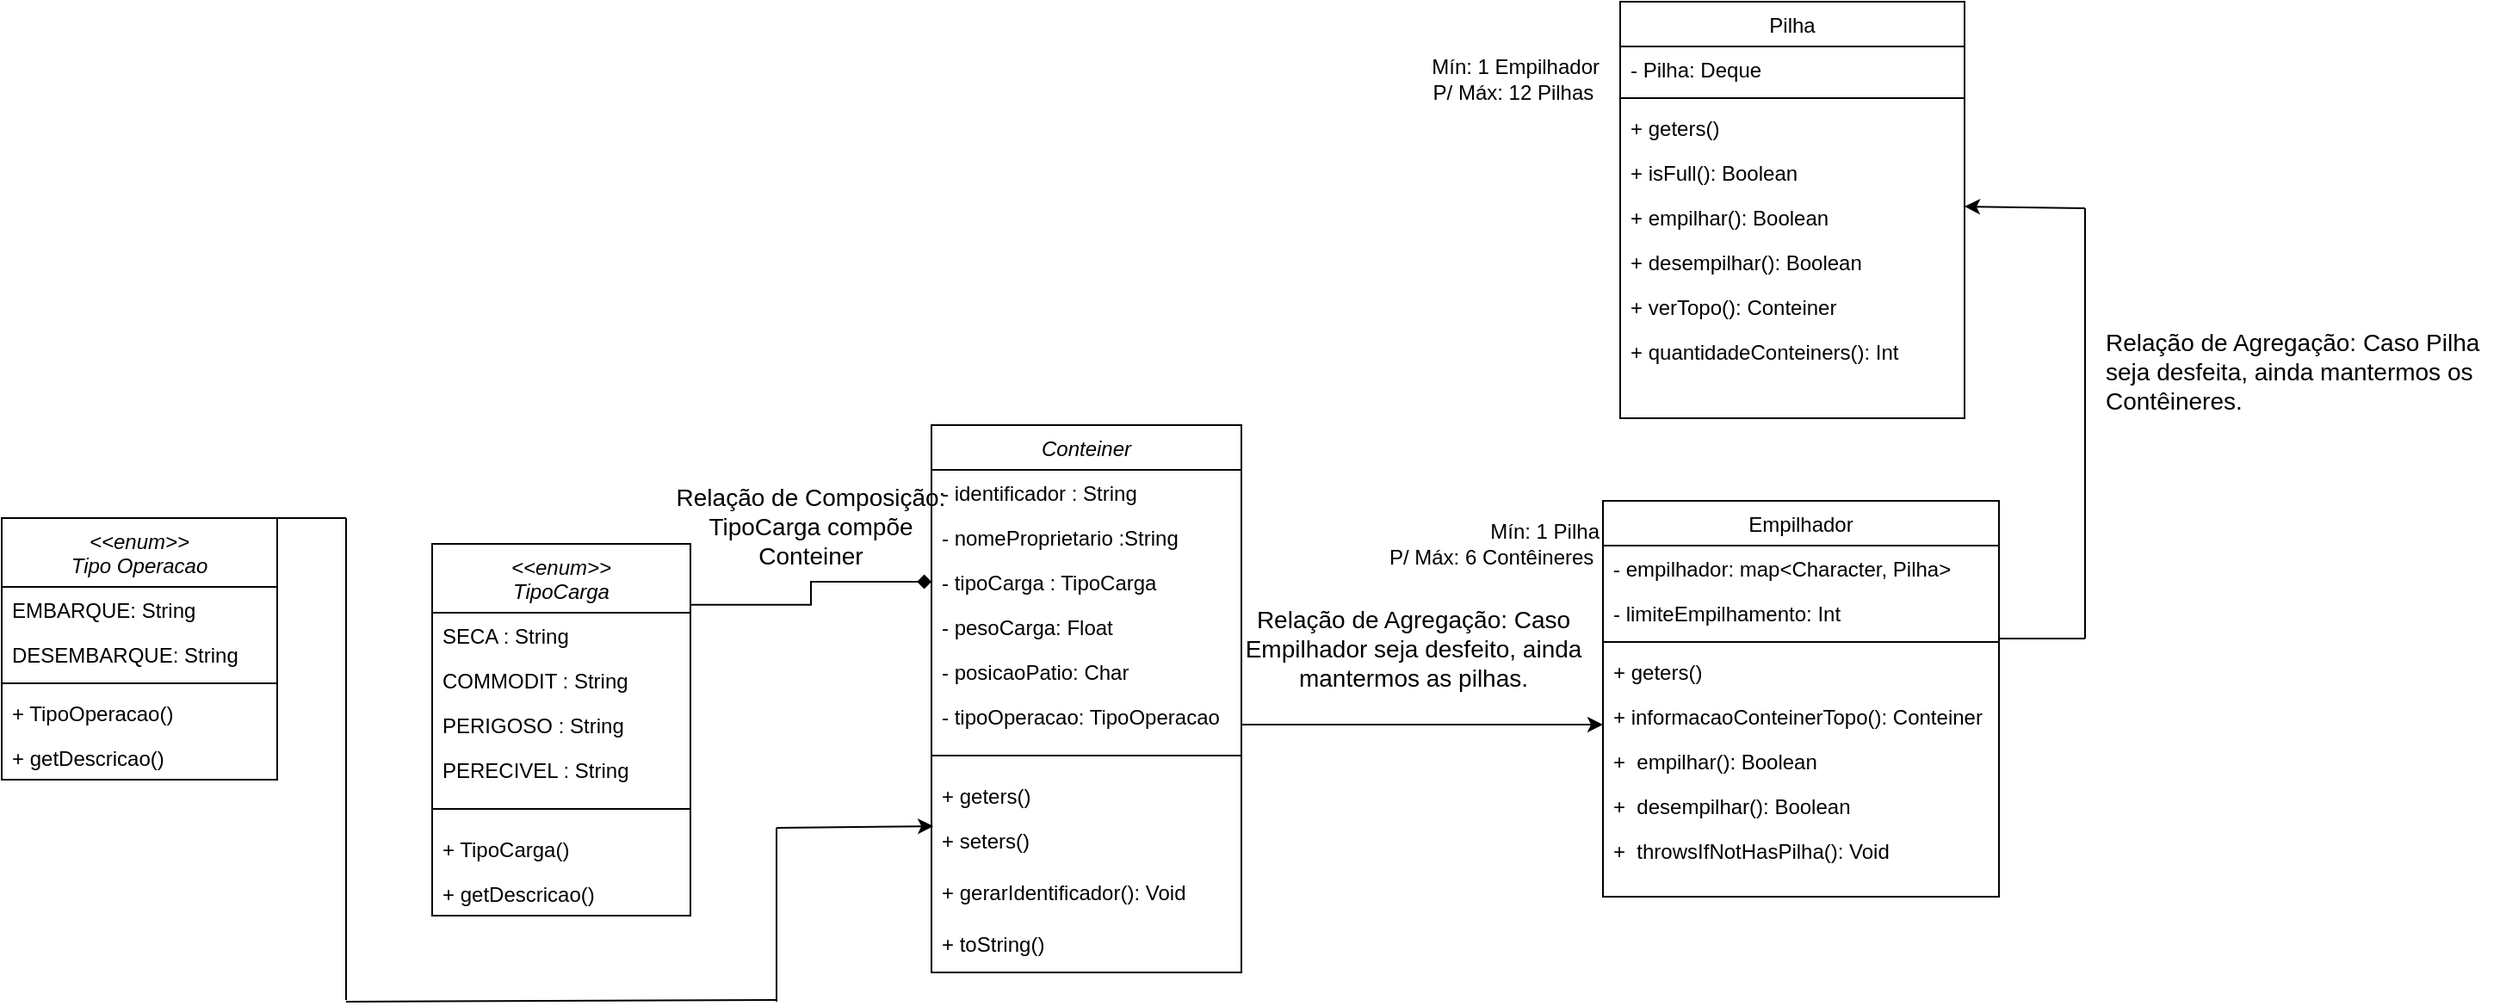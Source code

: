 <mxfile version="20.0.4" type="github"><diagram id="C5RBs43oDa-KdzZeNtuy" name="Page-1"><mxGraphModel dx="2448" dy="802" grid="1" gridSize="10" guides="1" tooltips="1" connect="1" arrows="1" fold="1" page="1" pageScale="1" pageWidth="827" pageHeight="1169" background="#FFFFFF" math="0" shadow="0"><root><mxCell id="WIyWlLk6GJQsqaUBKTNV-0"/><mxCell id="WIyWlLk6GJQsqaUBKTNV-1" parent="WIyWlLk6GJQsqaUBKTNV-0"/><mxCell id="zkfFHV4jXpPFQw0GAbJ--0" value="Conteiner" style="swimlane;fontStyle=2;align=center;verticalAlign=top;childLayout=stackLayout;horizontal=1;startSize=26;horizontalStack=0;resizeParent=1;resizeLast=0;collapsible=1;marginBottom=0;rounded=0;shadow=0;strokeWidth=1;" parent="WIyWlLk6GJQsqaUBKTNV-1" vertex="1"><mxGeometry x="-210" y="406" width="180" height="318" as="geometry"><mxRectangle x="230" y="140" width="160" height="26" as="alternateBounds"/></mxGeometry></mxCell><mxCell id="zkfFHV4jXpPFQw0GAbJ--1" value="- identificador : String" style="text;align=left;verticalAlign=top;spacingLeft=4;spacingRight=4;overflow=hidden;rotatable=0;points=[[0,0.5],[1,0.5]];portConstraint=eastwest;" parent="zkfFHV4jXpPFQw0GAbJ--0" vertex="1"><mxGeometry y="26" width="180" height="26" as="geometry"/></mxCell><mxCell id="zkfFHV4jXpPFQw0GAbJ--2" value="- nomeProprietario :String" style="text;align=left;verticalAlign=top;spacingLeft=4;spacingRight=4;overflow=hidden;rotatable=0;points=[[0,0.5],[1,0.5]];portConstraint=eastwest;rounded=0;shadow=0;html=0;" parent="zkfFHV4jXpPFQw0GAbJ--0" vertex="1"><mxGeometry y="52" width="180" height="26" as="geometry"/></mxCell><mxCell id="zkfFHV4jXpPFQw0GAbJ--3" value="- tipoCarga : TipoCarga" style="text;align=left;verticalAlign=top;spacingLeft=4;spacingRight=4;overflow=hidden;rotatable=0;points=[[0,0.5],[1,0.5]];portConstraint=eastwest;rounded=0;shadow=0;html=0;" parent="zkfFHV4jXpPFQw0GAbJ--0" vertex="1"><mxGeometry y="78" width="180" height="26" as="geometry"/></mxCell><mxCell id="i0sOUqp3WUSe2phS70Vi-0" value="- pesoCarga: Float" style="text;align=left;verticalAlign=top;spacingLeft=4;spacingRight=4;overflow=hidden;rotatable=0;points=[[0,0.5],[1,0.5]];portConstraint=eastwest;rounded=0;shadow=0;html=0;" parent="zkfFHV4jXpPFQw0GAbJ--0" vertex="1"><mxGeometry y="104" width="180" height="26" as="geometry"/></mxCell><mxCell id="i0sOUqp3WUSe2phS70Vi-1" value="- posicaoPatio: Char" style="text;align=left;verticalAlign=top;spacingLeft=4;spacingRight=4;overflow=hidden;rotatable=0;points=[[0,0.5],[1,0.5]];portConstraint=eastwest;rounded=0;shadow=0;html=0;" parent="zkfFHV4jXpPFQw0GAbJ--0" vertex="1"><mxGeometry y="130" width="180" height="26" as="geometry"/></mxCell><mxCell id="bhvo85aUf4nd7p34j00z-14" value="- tipoOperacao: TipoOperacao" style="text;align=left;verticalAlign=top;spacingLeft=4;spacingRight=4;overflow=hidden;rotatable=0;points=[[0,0.5],[1,0.5]];portConstraint=eastwest;rounded=0;shadow=0;html=0;" parent="zkfFHV4jXpPFQw0GAbJ--0" vertex="1"><mxGeometry y="156" width="180" height="26" as="geometry"/></mxCell><mxCell id="i0sOUqp3WUSe2phS70Vi-13" value="" style="line;html=1;strokeWidth=1;align=left;verticalAlign=middle;spacingTop=-1;spacingLeft=3;spacingRight=3;rotatable=0;labelPosition=right;points=[];portConstraint=eastwest;" parent="zkfFHV4jXpPFQw0GAbJ--0" vertex="1"><mxGeometry y="182" width="180" height="20" as="geometry"/></mxCell><mxCell id="i0sOUqp3WUSe2phS70Vi-35" value="+ geters()" style="text;align=left;verticalAlign=top;spacingLeft=4;spacingRight=4;overflow=hidden;rotatable=0;points=[[0,0.5],[1,0.5]];portConstraint=eastwest;rounded=0;shadow=0;html=0;" parent="zkfFHV4jXpPFQw0GAbJ--0" vertex="1"><mxGeometry y="202" width="180" height="26" as="geometry"/></mxCell><mxCell id="i0sOUqp3WUSe2phS70Vi-36" value="+ seters()" style="text;align=left;verticalAlign=top;spacingLeft=4;spacingRight=4;overflow=hidden;rotatable=0;points=[[0,0.5],[1,0.5]];portConstraint=eastwest;rounded=0;shadow=0;html=0;" parent="zkfFHV4jXpPFQw0GAbJ--0" vertex="1"><mxGeometry y="228" width="180" height="30" as="geometry"/></mxCell><mxCell id="bhvo85aUf4nd7p34j00z-12" value="+ gerarIdentificador(): Void" style="text;align=left;verticalAlign=top;spacingLeft=4;spacingRight=4;overflow=hidden;rotatable=0;points=[[0,0.5],[1,0.5]];portConstraint=eastwest;rounded=0;shadow=0;html=0;" parent="zkfFHV4jXpPFQw0GAbJ--0" vertex="1"><mxGeometry y="258" width="180" height="30" as="geometry"/></mxCell><mxCell id="bhvo85aUf4nd7p34j00z-13" value="+ toString()" style="text;align=left;verticalAlign=top;spacingLeft=4;spacingRight=4;overflow=hidden;rotatable=0;points=[[0,0.5],[1,0.5]];portConstraint=eastwest;rounded=0;shadow=0;html=0;" parent="zkfFHV4jXpPFQw0GAbJ--0" vertex="1"><mxGeometry y="288" width="180" height="30" as="geometry"/></mxCell><mxCell id="i0sOUqp3WUSe2phS70Vi-3" value="Empilhador" style="swimlane;fontStyle=0;align=center;verticalAlign=top;childLayout=stackLayout;horizontal=1;startSize=26;horizontalStack=0;resizeParent=1;resizeLast=0;collapsible=1;marginBottom=0;rounded=0;shadow=0;strokeWidth=1;" parent="WIyWlLk6GJQsqaUBKTNV-1" vertex="1"><mxGeometry x="180" y="450" width="230" height="230" as="geometry"><mxRectangle x="550" y="140" width="160" height="26" as="alternateBounds"/></mxGeometry></mxCell><mxCell id="i0sOUqp3WUSe2phS70Vi-4" value="- empilhador: map&lt;Character, Pilha&gt;" style="text;align=left;verticalAlign=top;spacingLeft=4;spacingRight=4;overflow=hidden;rotatable=0;points=[[0,0.5],[1,0.5]];portConstraint=eastwest;" parent="i0sOUqp3WUSe2phS70Vi-3" vertex="1"><mxGeometry y="26" width="230" height="26" as="geometry"/></mxCell><mxCell id="bhvo85aUf4nd7p34j00z-24" value="- limiteEmpilhamento: Int" style="text;align=left;verticalAlign=top;spacingLeft=4;spacingRight=4;overflow=hidden;rotatable=0;points=[[0,0.5],[1,0.5]];portConstraint=eastwest;" parent="i0sOUqp3WUSe2phS70Vi-3" vertex="1"><mxGeometry y="52" width="230" height="26" as="geometry"/></mxCell><mxCell id="i0sOUqp3WUSe2phS70Vi-9" value="" style="line;html=1;strokeWidth=1;align=left;verticalAlign=middle;spacingTop=-1;spacingLeft=3;spacingRight=3;rotatable=0;labelPosition=right;points=[];portConstraint=eastwest;" parent="i0sOUqp3WUSe2phS70Vi-3" vertex="1"><mxGeometry y="78" width="230" height="8" as="geometry"/></mxCell><mxCell id="bhvo85aUf4nd7p34j00z-31" value="+ geters()" style="text;align=left;verticalAlign=top;spacingLeft=4;spacingRight=4;overflow=hidden;rotatable=0;points=[[0,0.5],[1,0.5]];portConstraint=eastwest;" parent="i0sOUqp3WUSe2phS70Vi-3" vertex="1"><mxGeometry y="86" width="230" height="26" as="geometry"/></mxCell><mxCell id="bhvo85aUf4nd7p34j00z-25" value="+ informacaoConteinerTopo(): Conteiner" style="text;align=left;verticalAlign=top;spacingLeft=4;spacingRight=4;overflow=hidden;rotatable=0;points=[[0,0.5],[1,0.5]];portConstraint=eastwest;" parent="i0sOUqp3WUSe2phS70Vi-3" vertex="1"><mxGeometry y="112" width="230" height="26" as="geometry"/></mxCell><mxCell id="bhvo85aUf4nd7p34j00z-26" value="+  empilhar(): Boolean" style="text;align=left;verticalAlign=top;spacingLeft=4;spacingRight=4;overflow=hidden;rotatable=0;points=[[0,0.5],[1,0.5]];portConstraint=eastwest;" parent="i0sOUqp3WUSe2phS70Vi-3" vertex="1"><mxGeometry y="138" width="230" height="26" as="geometry"/></mxCell><mxCell id="bhvo85aUf4nd7p34j00z-27" value="+  desempilhar(): Boolean" style="text;align=left;verticalAlign=top;spacingLeft=4;spacingRight=4;overflow=hidden;rotatable=0;points=[[0,0.5],[1,0.5]];portConstraint=eastwest;" parent="i0sOUqp3WUSe2phS70Vi-3" vertex="1"><mxGeometry y="164" width="230" height="26" as="geometry"/></mxCell><mxCell id="bhvo85aUf4nd7p34j00z-30" value="+  throwsIfNotHasPilha(): Void" style="text;align=left;verticalAlign=top;spacingLeft=4;spacingRight=4;overflow=hidden;rotatable=0;points=[[0,0.5],[1,0.5]];portConstraint=eastwest;" parent="i0sOUqp3WUSe2phS70Vi-3" vertex="1"><mxGeometry y="190" width="230" height="26" as="geometry"/></mxCell><mxCell id="RrE5pvuTBS20R9BvKxX_-16" style="edgeStyle=orthogonalEdgeStyle;rounded=0;orthogonalLoop=1;jettySize=auto;html=1;exitX=1;exitY=0.164;exitDx=0;exitDy=0;entryX=0;entryY=0.5;entryDx=0;entryDy=0;endArrow=diamond;endFill=1;exitPerimeter=0;" parent="WIyWlLk6GJQsqaUBKTNV-1" source="i0sOUqp3WUSe2phS70Vi-19" target="zkfFHV4jXpPFQw0GAbJ--3" edge="1"><mxGeometry relative="1" as="geometry"/></mxCell><mxCell id="i0sOUqp3WUSe2phS70Vi-19" value="&lt;&lt;enum&gt;&gt;&#10;TipoCarga" style="swimlane;fontStyle=2;align=center;verticalAlign=top;childLayout=stackLayout;horizontal=1;startSize=40;horizontalStack=0;resizeParent=1;resizeLast=0;collapsible=1;marginBottom=0;rounded=0;shadow=0;strokeWidth=1;" parent="WIyWlLk6GJQsqaUBKTNV-1" vertex="1"><mxGeometry x="-500" y="475" width="150" height="216" as="geometry"><mxRectangle x="230" y="140" width="160" height="26" as="alternateBounds"/></mxGeometry></mxCell><mxCell id="i0sOUqp3WUSe2phS70Vi-20" value="SECA : String" style="text;align=left;verticalAlign=top;spacingLeft=4;spacingRight=4;overflow=hidden;rotatable=0;points=[[0,0.5],[1,0.5]];portConstraint=eastwest;" parent="i0sOUqp3WUSe2phS70Vi-19" vertex="1"><mxGeometry y="40" width="150" height="26" as="geometry"/></mxCell><mxCell id="i0sOUqp3WUSe2phS70Vi-29" value="COMMODIT : String" style="text;align=left;verticalAlign=top;spacingLeft=4;spacingRight=4;overflow=hidden;rotatable=0;points=[[0,0.5],[1,0.5]];portConstraint=eastwest;" parent="i0sOUqp3WUSe2phS70Vi-19" vertex="1"><mxGeometry y="66" width="150" height="26" as="geometry"/></mxCell><mxCell id="i0sOUqp3WUSe2phS70Vi-31" value="PERIGOSO : String" style="text;align=left;verticalAlign=top;spacingLeft=4;spacingRight=4;overflow=hidden;rotatable=0;points=[[0,0.5],[1,0.5]];portConstraint=eastwest;" parent="i0sOUqp3WUSe2phS70Vi-19" vertex="1"><mxGeometry y="92" width="150" height="26" as="geometry"/></mxCell><mxCell id="i0sOUqp3WUSe2phS70Vi-32" value="PERECIVEL : String" style="text;align=left;verticalAlign=top;spacingLeft=4;spacingRight=4;overflow=hidden;rotatable=0;points=[[0,0.5],[1,0.5]];portConstraint=eastwest;" parent="i0sOUqp3WUSe2phS70Vi-19" vertex="1"><mxGeometry y="118" width="150" height="26" as="geometry"/></mxCell><mxCell id="bhvo85aUf4nd7p34j00z-15" value="" style="line;html=1;strokeWidth=1;align=left;verticalAlign=middle;spacingTop=-1;spacingLeft=3;spacingRight=3;rotatable=0;labelPosition=right;points=[];portConstraint=eastwest;" parent="i0sOUqp3WUSe2phS70Vi-19" vertex="1"><mxGeometry y="144" width="150" height="20" as="geometry"/></mxCell><mxCell id="bhvo85aUf4nd7p34j00z-16" value="+ TipoCarga()" style="text;align=left;verticalAlign=top;spacingLeft=4;spacingRight=4;overflow=hidden;rotatable=0;points=[[0,0.5],[1,0.5]];portConstraint=eastwest;" parent="i0sOUqp3WUSe2phS70Vi-19" vertex="1"><mxGeometry y="164" width="150" height="26" as="geometry"/></mxCell><mxCell id="bhvo85aUf4nd7p34j00z-17" value="+ getDescricao()" style="text;align=left;verticalAlign=top;spacingLeft=4;spacingRight=4;overflow=hidden;rotatable=0;points=[[0,0.5],[1,0.5]];portConstraint=eastwest;" parent="i0sOUqp3WUSe2phS70Vi-19" vertex="1"><mxGeometry y="190" width="150" height="26" as="geometry"/></mxCell><mxCell id="i0sOUqp3WUSe2phS70Vi-37" value="Pilha" style="swimlane;fontStyle=0;align=center;verticalAlign=top;childLayout=stackLayout;horizontal=1;startSize=26;horizontalStack=0;resizeParent=1;resizeLast=0;collapsible=1;marginBottom=0;rounded=0;shadow=0;strokeWidth=1;" parent="WIyWlLk6GJQsqaUBKTNV-1" vertex="1"><mxGeometry x="190" y="160" width="200" height="242" as="geometry"><mxRectangle x="550" y="140" width="160" height="26" as="alternateBounds"/></mxGeometry></mxCell><mxCell id="i0sOUqp3WUSe2phS70Vi-38" value="- Pilha: Deque" style="text;align=left;verticalAlign=top;spacingLeft=4;spacingRight=4;overflow=hidden;rotatable=0;points=[[0,0.5],[1,0.5]];portConstraint=eastwest;" parent="i0sOUqp3WUSe2phS70Vi-37" vertex="1"><mxGeometry y="26" width="200" height="26" as="geometry"/></mxCell><mxCell id="i0sOUqp3WUSe2phS70Vi-39" value="" style="line;html=1;strokeWidth=1;align=left;verticalAlign=middle;spacingTop=-1;spacingLeft=3;spacingRight=3;rotatable=0;labelPosition=right;points=[];portConstraint=eastwest;" parent="i0sOUqp3WUSe2phS70Vi-37" vertex="1"><mxGeometry y="52" width="200" height="8" as="geometry"/></mxCell><mxCell id="bhvo85aUf4nd7p34j00z-37" value="+ geters()" style="text;align=left;verticalAlign=top;spacingLeft=4;spacingRight=4;overflow=hidden;rotatable=0;points=[[0,0.5],[1,0.5]];portConstraint=eastwest;" parent="i0sOUqp3WUSe2phS70Vi-37" vertex="1"><mxGeometry y="60" width="200" height="26" as="geometry"/></mxCell><mxCell id="i0sOUqp3WUSe2phS70Vi-40" value="+ isFull(): Boolean&#10;" style="text;align=left;verticalAlign=top;spacingLeft=4;spacingRight=4;overflow=hidden;rotatable=0;points=[[0,0.5],[1,0.5]];portConstraint=eastwest;" parent="i0sOUqp3WUSe2phS70Vi-37" vertex="1"><mxGeometry y="86" width="200" height="26" as="geometry"/></mxCell><mxCell id="bhvo85aUf4nd7p34j00z-33" value="+ empilhar(): Boolean" style="text;align=left;verticalAlign=top;spacingLeft=4;spacingRight=4;overflow=hidden;rotatable=0;points=[[0,0.5],[1,0.5]];portConstraint=eastwest;" parent="i0sOUqp3WUSe2phS70Vi-37" vertex="1"><mxGeometry y="112" width="200" height="26" as="geometry"/></mxCell><mxCell id="bhvo85aUf4nd7p34j00z-35" value="+ desempilhar(): Boolean" style="text;align=left;verticalAlign=top;spacingLeft=4;spacingRight=4;overflow=hidden;rotatable=0;points=[[0,0.5],[1,0.5]];portConstraint=eastwest;" parent="i0sOUqp3WUSe2phS70Vi-37" vertex="1"><mxGeometry y="138" width="200" height="26" as="geometry"/></mxCell><mxCell id="bhvo85aUf4nd7p34j00z-34" value="+ verTopo(): Conteiner" style="text;align=left;verticalAlign=top;spacingLeft=4;spacingRight=4;overflow=hidden;rotatable=0;points=[[0,0.5],[1,0.5]];portConstraint=eastwest;" parent="i0sOUqp3WUSe2phS70Vi-37" vertex="1"><mxGeometry y="164" width="200" height="26" as="geometry"/></mxCell><mxCell id="bhvo85aUf4nd7p34j00z-36" value="+ quantidadeConteiners(): Int" style="text;align=left;verticalAlign=top;spacingLeft=4;spacingRight=4;overflow=hidden;rotatable=0;points=[[0,0.5],[1,0.5]];portConstraint=eastwest;" parent="i0sOUqp3WUSe2phS70Vi-37" vertex="1"><mxGeometry y="190" width="200" height="26" as="geometry"/></mxCell><mxCell id="RrE5pvuTBS20R9BvKxX_-6" value="Relação de Agregação: Caso Empilhador seja desfeito, ainda mantermos as pilhas." style="text;html=1;strokeColor=none;fillColor=none;align=center;verticalAlign=middle;whiteSpace=wrap;rounded=0;fontSize=14;" parent="WIyWlLk6GJQsqaUBKTNV-1" vertex="1"><mxGeometry x="-30" y="521" width="200" height="30" as="geometry"/></mxCell><mxCell id="RrE5pvuTBS20R9BvKxX_-10" value="Mín: 1 Pilha&lt;br&gt;P/ Máx: 6 Contêineres&amp;nbsp;" style="text;html=1;strokeColor=none;fillColor=none;align=right;verticalAlign=middle;whiteSpace=wrap;rounded=0;" parent="WIyWlLk6GJQsqaUBKTNV-1" vertex="1"><mxGeometry x="40" y="460" width="140" height="30" as="geometry"/></mxCell><mxCell id="RrE5pvuTBS20R9BvKxX_-13" value="Mín: 1 Empilhador&lt;br&gt;P/ Máx: 12 Pilhas&amp;nbsp;" style="text;html=1;strokeColor=none;fillColor=none;align=right;verticalAlign=middle;whiteSpace=wrap;rounded=0;" parent="WIyWlLk6GJQsqaUBKTNV-1" vertex="1"><mxGeometry x="40" y="190" width="140" height="30" as="geometry"/></mxCell><mxCell id="RrE5pvuTBS20R9BvKxX_-14" value="Relação de Agregação: Caso Pilha seja desfeita, ainda mantermos os Contêineres." style="text;html=1;strokeColor=none;fillColor=none;align=left;verticalAlign=middle;whiteSpace=wrap;rounded=0;fontSize=14;" parent="WIyWlLk6GJQsqaUBKTNV-1" vertex="1"><mxGeometry x="470" y="360" width="230" height="30" as="geometry"/></mxCell><mxCell id="RrE5pvuTBS20R9BvKxX_-17" value="Relação de Composição: TipoCarga compõe Conteiner" style="text;html=1;strokeColor=none;fillColor=none;align=center;verticalAlign=middle;whiteSpace=wrap;rounded=0;fontSize=14;" parent="WIyWlLk6GJQsqaUBKTNV-1" vertex="1"><mxGeometry x="-370" y="455" width="180" height="20" as="geometry"/></mxCell><mxCell id="bhvo85aUf4nd7p34j00z-1" value="&lt;&lt;enum&gt;&gt;&#10;Tipo Operacao" style="swimlane;fontStyle=2;align=center;verticalAlign=top;childLayout=stackLayout;horizontal=1;startSize=40;horizontalStack=0;resizeParent=1;resizeLast=0;collapsible=1;marginBottom=0;rounded=0;shadow=0;strokeWidth=1;" parent="WIyWlLk6GJQsqaUBKTNV-1" vertex="1"><mxGeometry x="-750" y="460" width="160" height="152" as="geometry"><mxRectangle x="230" y="140" width="160" height="26" as="alternateBounds"/></mxGeometry></mxCell><mxCell id="bhvo85aUf4nd7p34j00z-2" value="EMBARQUE: String" style="text;align=left;verticalAlign=top;spacingLeft=4;spacingRight=4;overflow=hidden;rotatable=0;points=[[0,0.5],[1,0.5]];portConstraint=eastwest;" parent="bhvo85aUf4nd7p34j00z-1" vertex="1"><mxGeometry y="40" width="160" height="26" as="geometry"/></mxCell><mxCell id="bhvo85aUf4nd7p34j00z-3" value="DESEMBARQUE: String" style="text;align=left;verticalAlign=top;spacingLeft=4;spacingRight=4;overflow=hidden;rotatable=0;points=[[0,0.5],[1,0.5]];portConstraint=eastwest;rounded=0;shadow=0;html=0;" parent="bhvo85aUf4nd7p34j00z-1" vertex="1"><mxGeometry y="66" width="160" height="26" as="geometry"/></mxCell><mxCell id="bhvo85aUf4nd7p34j00z-7" value="" style="line;html=1;strokeWidth=1;align=left;verticalAlign=middle;spacingTop=-1;spacingLeft=3;spacingRight=3;rotatable=0;labelPosition=right;points=[];portConstraint=eastwest;" parent="bhvo85aUf4nd7p34j00z-1" vertex="1"><mxGeometry y="92" width="160" height="8" as="geometry"/></mxCell><mxCell id="bhvo85aUf4nd7p34j00z-8" value="+ TipoOperacao()" style="text;align=left;verticalAlign=top;spacingLeft=4;spacingRight=4;overflow=hidden;rotatable=0;points=[[0,0.5],[1,0.5]];portConstraint=eastwest;rounded=0;shadow=0;html=0;" parent="bhvo85aUf4nd7p34j00z-1" vertex="1"><mxGeometry y="100" width="160" height="26" as="geometry"/></mxCell><mxCell id="bhvo85aUf4nd7p34j00z-9" value="+ getDescricao()" style="text;align=left;verticalAlign=top;spacingLeft=4;spacingRight=4;overflow=hidden;rotatable=0;points=[[0,0.5],[1,0.5]];portConstraint=eastwest;rounded=0;shadow=0;html=0;" parent="bhvo85aUf4nd7p34j00z-1" vertex="1"><mxGeometry y="126" width="160" height="26" as="geometry"/></mxCell><mxCell id="bhvo85aUf4nd7p34j00z-20" value="" style="endArrow=none;html=1;rounded=0;" parent="WIyWlLk6GJQsqaUBKTNV-1" edge="1"><mxGeometry width="50" height="50" relative="1" as="geometry"><mxPoint x="-550" y="740" as="sourcePoint"/><mxPoint x="-550" y="460" as="targetPoint"/><Array as="points"/></mxGeometry></mxCell><mxCell id="bhvo85aUf4nd7p34j00z-22" value="" style="endArrow=none;html=1;rounded=0;" parent="WIyWlLk6GJQsqaUBKTNV-1" edge="1"><mxGeometry width="50" height="50" relative="1" as="geometry"><mxPoint x="-590" y="460" as="sourcePoint"/><mxPoint x="-550" y="460" as="targetPoint"/></mxGeometry></mxCell><mxCell id="bhvo85aUf4nd7p34j00z-38" value="" style="endArrow=classic;html=1;rounded=0;" parent="WIyWlLk6GJQsqaUBKTNV-1" edge="1"><mxGeometry width="50" height="50" relative="1" as="geometry"><mxPoint x="-30" y="580" as="sourcePoint"/><mxPoint x="180" y="580" as="targetPoint"/></mxGeometry></mxCell><mxCell id="bhvo85aUf4nd7p34j00z-40" value="" style="endArrow=none;html=1;rounded=0;" parent="WIyWlLk6GJQsqaUBKTNV-1" edge="1"><mxGeometry width="50" height="50" relative="1" as="geometry"><mxPoint x="410" y="530" as="sourcePoint"/><mxPoint x="460" y="530" as="targetPoint"/><Array as="points"/></mxGeometry></mxCell><mxCell id="bhvo85aUf4nd7p34j00z-41" value="" style="endArrow=none;html=1;rounded=0;" parent="WIyWlLk6GJQsqaUBKTNV-1" edge="1"><mxGeometry width="50" height="50" relative="1" as="geometry"><mxPoint x="460" y="530" as="sourcePoint"/><mxPoint x="460" y="280" as="targetPoint"/></mxGeometry></mxCell><mxCell id="bhvo85aUf4nd7p34j00z-42" value="" style="endArrow=classic;html=1;rounded=0;entryX=1;entryY=0.269;entryDx=0;entryDy=0;entryPerimeter=0;" parent="WIyWlLk6GJQsqaUBKTNV-1" target="bhvo85aUf4nd7p34j00z-33" edge="1"><mxGeometry width="50" height="50" relative="1" as="geometry"><mxPoint x="460" y="280" as="sourcePoint"/><mxPoint x="510" y="230" as="targetPoint"/></mxGeometry></mxCell><mxCell id="bhvo85aUf4nd7p34j00z-43" value="" style="endArrow=none;html=1;rounded=0;" parent="WIyWlLk6GJQsqaUBKTNV-1" edge="1"><mxGeometry width="50" height="50" relative="1" as="geometry"><mxPoint x="-550" y="741" as="sourcePoint"/><mxPoint x="-300" y="740" as="targetPoint"/></mxGeometry></mxCell><mxCell id="bhvo85aUf4nd7p34j00z-44" value="" style="endArrow=none;html=1;rounded=0;" parent="WIyWlLk6GJQsqaUBKTNV-1" edge="1"><mxGeometry width="50" height="50" relative="1" as="geometry"><mxPoint x="-300" y="741" as="sourcePoint"/><mxPoint x="-300" y="640" as="targetPoint"/></mxGeometry></mxCell><mxCell id="bhvo85aUf4nd7p34j00z-45" value="" style="endArrow=classic;html=1;rounded=0;entryX=0.006;entryY=0.167;entryDx=0;entryDy=0;entryPerimeter=0;" parent="WIyWlLk6GJQsqaUBKTNV-1" target="i0sOUqp3WUSe2phS70Vi-36" edge="1"><mxGeometry width="50" height="50" relative="1" as="geometry"><mxPoint x="-300" y="640" as="sourcePoint"/><mxPoint x="-250" y="590" as="targetPoint"/></mxGeometry></mxCell></root></mxGraphModel></diagram></mxfile>